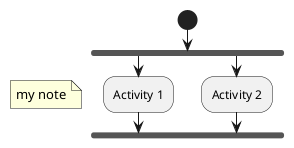 {
  "sha1": "2ivj3m8wentk161sdrqmz2vcdmoycrg",
  "insertion": {
    "when": "2024-05-30T20:48:20.014Z",
    "url": "http://plantuml.sourceforge.net/qa/?qa=4696/notes-on-conditionnal-elements&show=4702#c4702",
    "user": "plantuml@gmail.com"
  }
}
@startuml
start
fork
    :Activity 1;
fork again
    :Activity 2;
end fork
note:my note
@enduml
